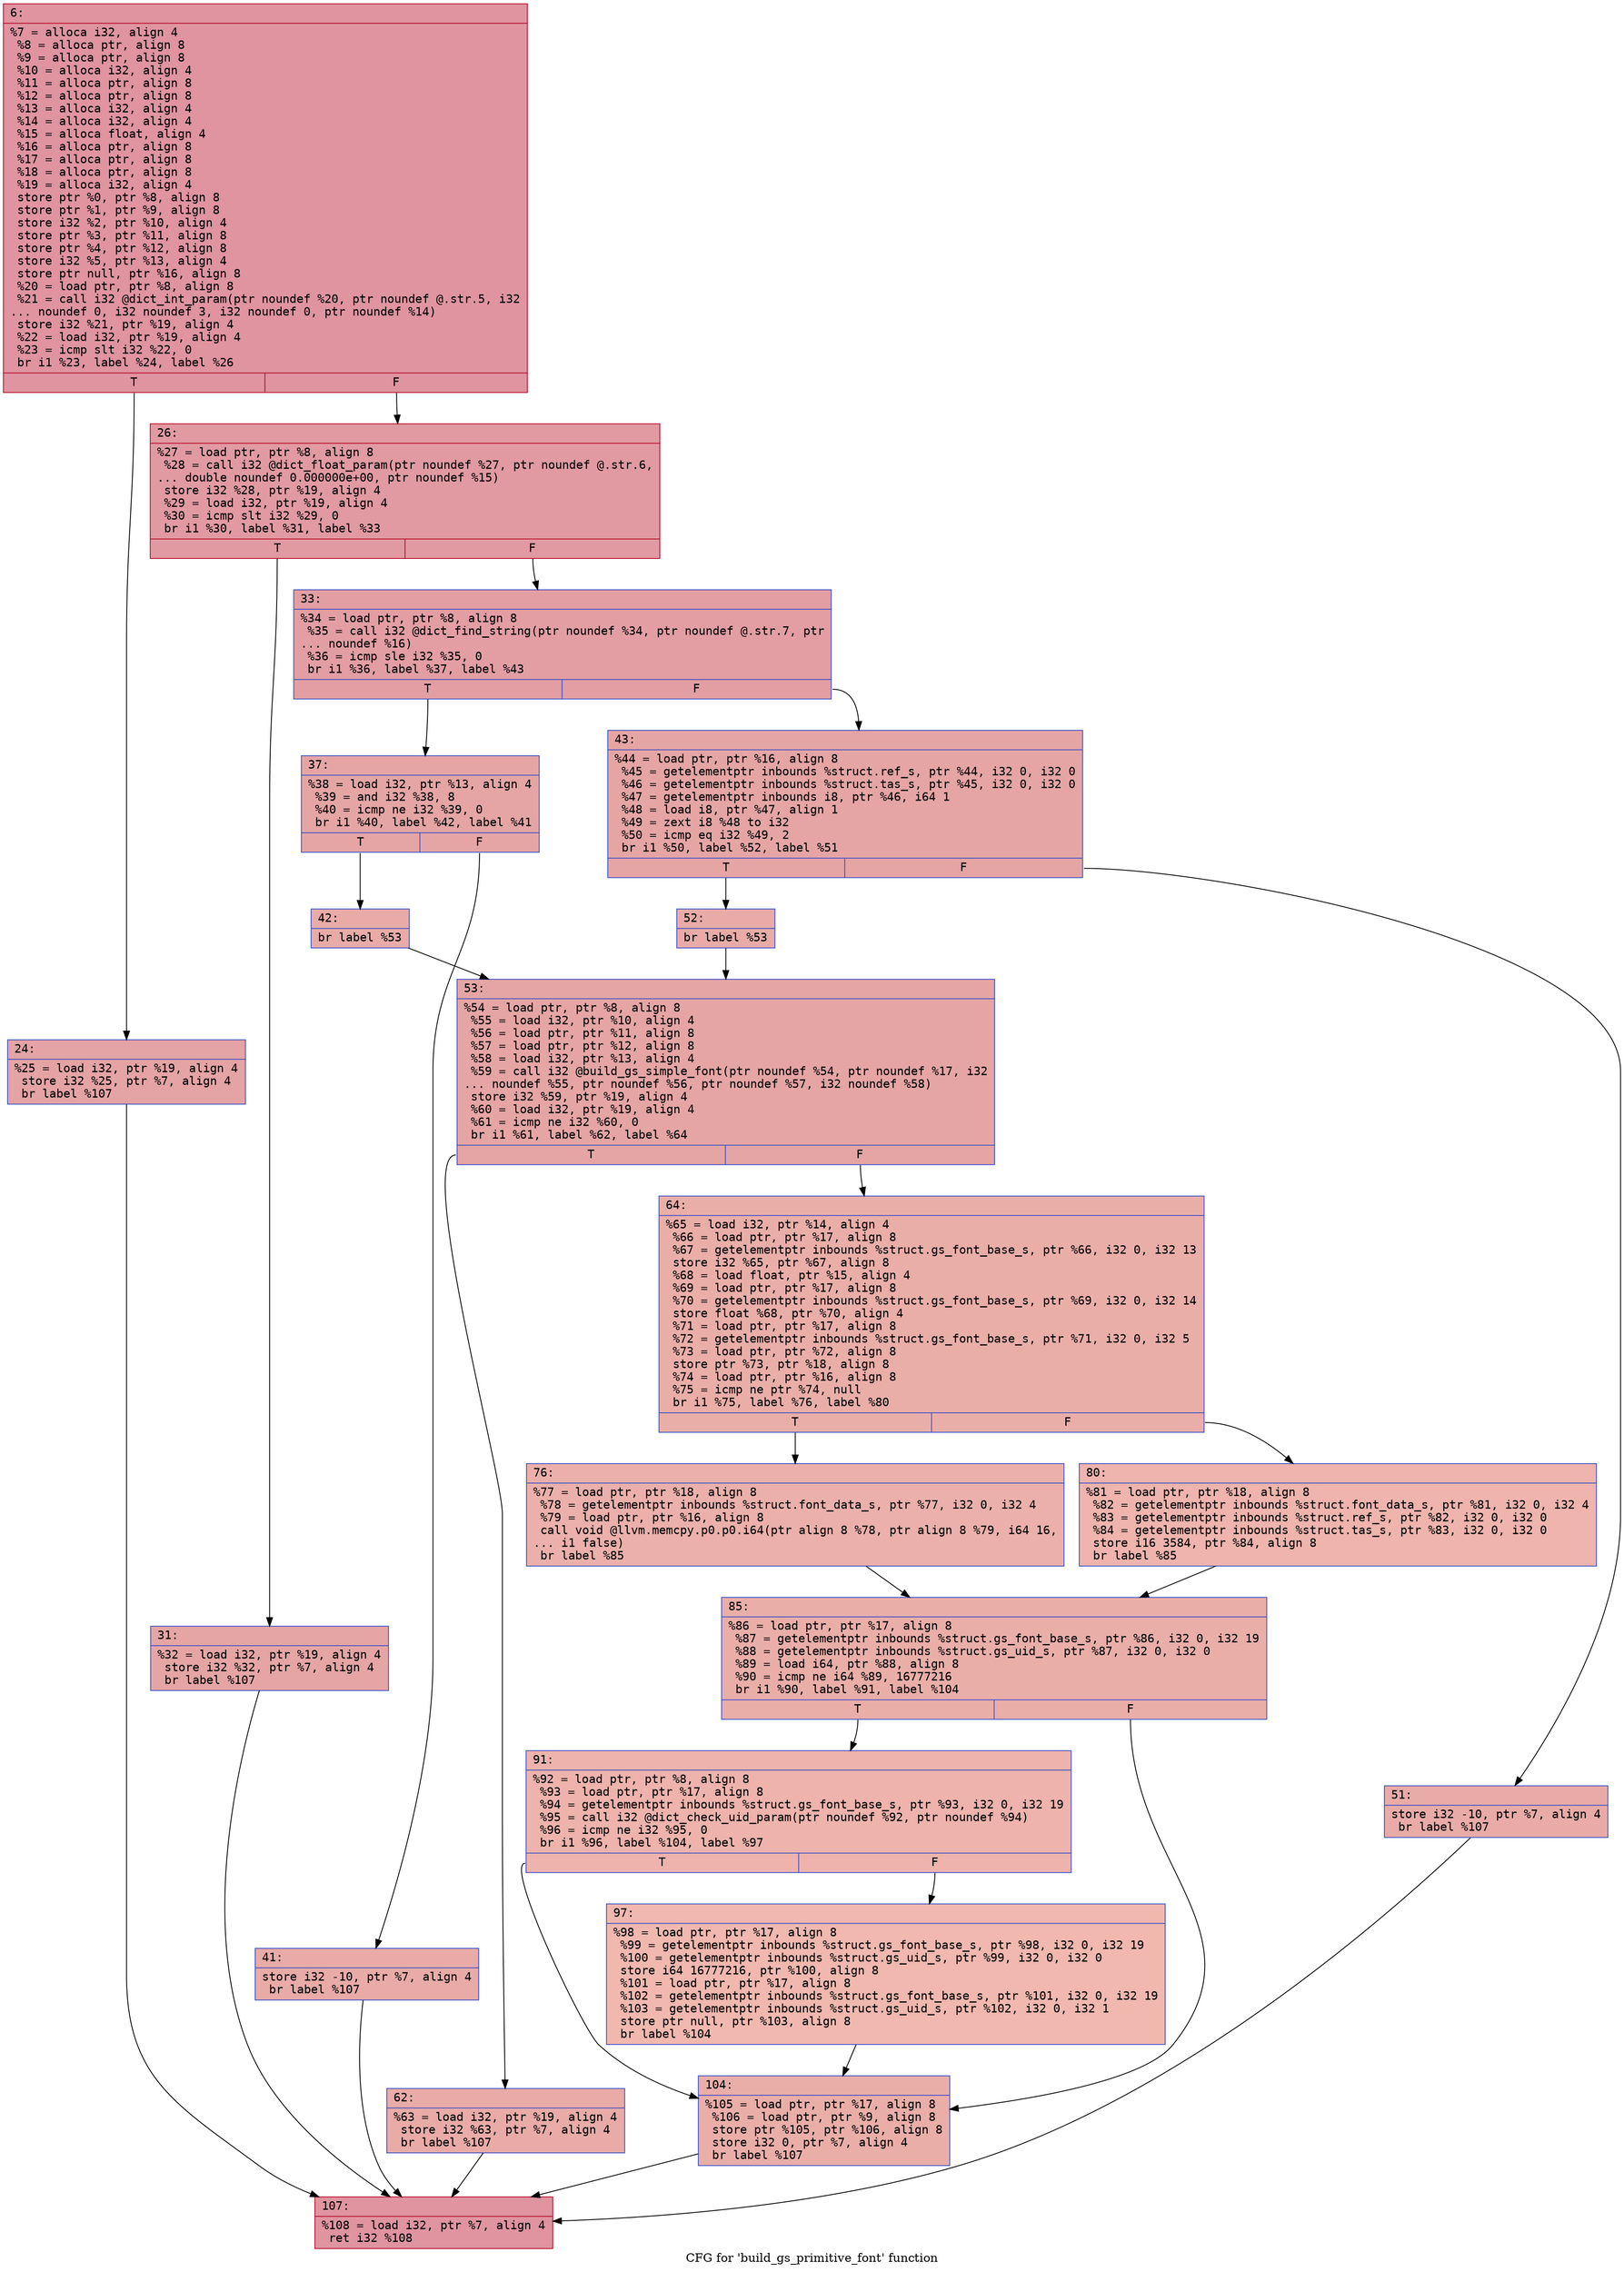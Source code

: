 digraph "CFG for 'build_gs_primitive_font' function" {
	label="CFG for 'build_gs_primitive_font' function";

	Node0x600001b178e0 [shape=record,color="#b70d28ff", style=filled, fillcolor="#b70d2870" fontname="Courier",label="{6:\l|  %7 = alloca i32, align 4\l  %8 = alloca ptr, align 8\l  %9 = alloca ptr, align 8\l  %10 = alloca i32, align 4\l  %11 = alloca ptr, align 8\l  %12 = alloca ptr, align 8\l  %13 = alloca i32, align 4\l  %14 = alloca i32, align 4\l  %15 = alloca float, align 4\l  %16 = alloca ptr, align 8\l  %17 = alloca ptr, align 8\l  %18 = alloca ptr, align 8\l  %19 = alloca i32, align 4\l  store ptr %0, ptr %8, align 8\l  store ptr %1, ptr %9, align 8\l  store i32 %2, ptr %10, align 4\l  store ptr %3, ptr %11, align 8\l  store ptr %4, ptr %12, align 8\l  store i32 %5, ptr %13, align 4\l  store ptr null, ptr %16, align 8\l  %20 = load ptr, ptr %8, align 8\l  %21 = call i32 @dict_int_param(ptr noundef %20, ptr noundef @.str.5, i32\l... noundef 0, i32 noundef 3, i32 noundef 0, ptr noundef %14)\l  store i32 %21, ptr %19, align 4\l  %22 = load i32, ptr %19, align 4\l  %23 = icmp slt i32 %22, 0\l  br i1 %23, label %24, label %26\l|{<s0>T|<s1>F}}"];
	Node0x600001b178e0:s0 -> Node0x600001b17930[tooltip="6 -> 24\nProbability 37.50%" ];
	Node0x600001b178e0:s1 -> Node0x600001b17980[tooltip="6 -> 26\nProbability 62.50%" ];
	Node0x600001b17930 [shape=record,color="#3d50c3ff", style=filled, fillcolor="#c32e3170" fontname="Courier",label="{24:\l|  %25 = load i32, ptr %19, align 4\l  store i32 %25, ptr %7, align 4\l  br label %107\l}"];
	Node0x600001b17930 -> Node0x600001b17f20[tooltip="24 -> 107\nProbability 100.00%" ];
	Node0x600001b17980 [shape=record,color="#b70d28ff", style=filled, fillcolor="#bb1b2c70" fontname="Courier",label="{26:\l|  %27 = load ptr, ptr %8, align 8\l  %28 = call i32 @dict_float_param(ptr noundef %27, ptr noundef @.str.6,\l... double noundef 0.000000e+00, ptr noundef %15)\l  store i32 %28, ptr %19, align 4\l  %29 = load i32, ptr %19, align 4\l  %30 = icmp slt i32 %29, 0\l  br i1 %30, label %31, label %33\l|{<s0>T|<s1>F}}"];
	Node0x600001b17980:s0 -> Node0x600001b179d0[tooltip="26 -> 31\nProbability 37.50%" ];
	Node0x600001b17980:s1 -> Node0x600001b17a20[tooltip="26 -> 33\nProbability 62.50%" ];
	Node0x600001b179d0 [shape=record,color="#3d50c3ff", style=filled, fillcolor="#c5333470" fontname="Courier",label="{31:\l|  %32 = load i32, ptr %19, align 4\l  store i32 %32, ptr %7, align 4\l  br label %107\l}"];
	Node0x600001b179d0 -> Node0x600001b17f20[tooltip="31 -> 107\nProbability 100.00%" ];
	Node0x600001b17a20 [shape=record,color="#3d50c3ff", style=filled, fillcolor="#be242e70" fontname="Courier",label="{33:\l|  %34 = load ptr, ptr %8, align 8\l  %35 = call i32 @dict_find_string(ptr noundef %34, ptr noundef @.str.7, ptr\l... noundef %16)\l  %36 = icmp sle i32 %35, 0\l  br i1 %36, label %37, label %43\l|{<s0>T|<s1>F}}"];
	Node0x600001b17a20:s0 -> Node0x600001b17a70[tooltip="33 -> 37\nProbability 50.00%" ];
	Node0x600001b17a20:s1 -> Node0x600001b17b60[tooltip="33 -> 43\nProbability 50.00%" ];
	Node0x600001b17a70 [shape=record,color="#3d50c3ff", style=filled, fillcolor="#c5333470" fontname="Courier",label="{37:\l|  %38 = load i32, ptr %13, align 4\l  %39 = and i32 %38, 8\l  %40 = icmp ne i32 %39, 0\l  br i1 %40, label %42, label %41\l|{<s0>T|<s1>F}}"];
	Node0x600001b17a70:s0 -> Node0x600001b17b10[tooltip="37 -> 42\nProbability 50.00%" ];
	Node0x600001b17a70:s1 -> Node0x600001b17ac0[tooltip="37 -> 41\nProbability 50.00%" ];
	Node0x600001b17ac0 [shape=record,color="#3d50c3ff", style=filled, fillcolor="#cc403a70" fontname="Courier",label="{41:\l|  store i32 -10, ptr %7, align 4\l  br label %107\l}"];
	Node0x600001b17ac0 -> Node0x600001b17f20[tooltip="41 -> 107\nProbability 100.00%" ];
	Node0x600001b17b10 [shape=record,color="#3d50c3ff", style=filled, fillcolor="#cc403a70" fontname="Courier",label="{42:\l|  br label %53\l}"];
	Node0x600001b17b10 -> Node0x600001b17c50[tooltip="42 -> 53\nProbability 100.00%" ];
	Node0x600001b17b60 [shape=record,color="#3d50c3ff", style=filled, fillcolor="#c5333470" fontname="Courier",label="{43:\l|  %44 = load ptr, ptr %16, align 8\l  %45 = getelementptr inbounds %struct.ref_s, ptr %44, i32 0, i32 0\l  %46 = getelementptr inbounds %struct.tas_s, ptr %45, i32 0, i32 0\l  %47 = getelementptr inbounds i8, ptr %46, i64 1\l  %48 = load i8, ptr %47, align 1\l  %49 = zext i8 %48 to i32\l  %50 = icmp eq i32 %49, 2\l  br i1 %50, label %52, label %51\l|{<s0>T|<s1>F}}"];
	Node0x600001b17b60:s0 -> Node0x600001b17c00[tooltip="43 -> 52\nProbability 50.00%" ];
	Node0x600001b17b60:s1 -> Node0x600001b17bb0[tooltip="43 -> 51\nProbability 50.00%" ];
	Node0x600001b17bb0 [shape=record,color="#3d50c3ff", style=filled, fillcolor="#cc403a70" fontname="Courier",label="{51:\l|  store i32 -10, ptr %7, align 4\l  br label %107\l}"];
	Node0x600001b17bb0 -> Node0x600001b17f20[tooltip="51 -> 107\nProbability 100.00%" ];
	Node0x600001b17c00 [shape=record,color="#3d50c3ff", style=filled, fillcolor="#cc403a70" fontname="Courier",label="{52:\l|  br label %53\l}"];
	Node0x600001b17c00 -> Node0x600001b17c50[tooltip="52 -> 53\nProbability 100.00%" ];
	Node0x600001b17c50 [shape=record,color="#3d50c3ff", style=filled, fillcolor="#c5333470" fontname="Courier",label="{53:\l|  %54 = load ptr, ptr %8, align 8\l  %55 = load i32, ptr %10, align 4\l  %56 = load ptr, ptr %11, align 8\l  %57 = load ptr, ptr %12, align 8\l  %58 = load i32, ptr %13, align 4\l  %59 = call i32 @build_gs_simple_font(ptr noundef %54, ptr noundef %17, i32\l... noundef %55, ptr noundef %56, ptr noundef %57, i32 noundef %58)\l  store i32 %59, ptr %19, align 4\l  %60 = load i32, ptr %19, align 4\l  %61 = icmp ne i32 %60, 0\l  br i1 %61, label %62, label %64\l|{<s0>T|<s1>F}}"];
	Node0x600001b17c50:s0 -> Node0x600001b17ca0[tooltip="53 -> 62\nProbability 62.50%" ];
	Node0x600001b17c50:s1 -> Node0x600001b17cf0[tooltip="53 -> 64\nProbability 37.50%" ];
	Node0x600001b17ca0 [shape=record,color="#3d50c3ff", style=filled, fillcolor="#cc403a70" fontname="Courier",label="{62:\l|  %63 = load i32, ptr %19, align 4\l  store i32 %63, ptr %7, align 4\l  br label %107\l}"];
	Node0x600001b17ca0 -> Node0x600001b17f20[tooltip="62 -> 107\nProbability 100.00%" ];
	Node0x600001b17cf0 [shape=record,color="#3d50c3ff", style=filled, fillcolor="#d0473d70" fontname="Courier",label="{64:\l|  %65 = load i32, ptr %14, align 4\l  %66 = load ptr, ptr %17, align 8\l  %67 = getelementptr inbounds %struct.gs_font_base_s, ptr %66, i32 0, i32 13\l  store i32 %65, ptr %67, align 8\l  %68 = load float, ptr %15, align 4\l  %69 = load ptr, ptr %17, align 8\l  %70 = getelementptr inbounds %struct.gs_font_base_s, ptr %69, i32 0, i32 14\l  store float %68, ptr %70, align 4\l  %71 = load ptr, ptr %17, align 8\l  %72 = getelementptr inbounds %struct.gs_font_base_s, ptr %71, i32 0, i32 5\l  %73 = load ptr, ptr %72, align 8\l  store ptr %73, ptr %18, align 8\l  %74 = load ptr, ptr %16, align 8\l  %75 = icmp ne ptr %74, null\l  br i1 %75, label %76, label %80\l|{<s0>T|<s1>F}}"];
	Node0x600001b17cf0:s0 -> Node0x600001b17d40[tooltip="64 -> 76\nProbability 62.50%" ];
	Node0x600001b17cf0:s1 -> Node0x600001b17d90[tooltip="64 -> 80\nProbability 37.50%" ];
	Node0x600001b17d40 [shape=record,color="#3d50c3ff", style=filled, fillcolor="#d24b4070" fontname="Courier",label="{76:\l|  %77 = load ptr, ptr %18, align 8\l  %78 = getelementptr inbounds %struct.font_data_s, ptr %77, i32 0, i32 4\l  %79 = load ptr, ptr %16, align 8\l  call void @llvm.memcpy.p0.p0.i64(ptr align 8 %78, ptr align 8 %79, i64 16,\l... i1 false)\l  br label %85\l}"];
	Node0x600001b17d40 -> Node0x600001b17de0[tooltip="76 -> 85\nProbability 100.00%" ];
	Node0x600001b17d90 [shape=record,color="#3d50c3ff", style=filled, fillcolor="#d8564670" fontname="Courier",label="{80:\l|  %81 = load ptr, ptr %18, align 8\l  %82 = getelementptr inbounds %struct.font_data_s, ptr %81, i32 0, i32 4\l  %83 = getelementptr inbounds %struct.ref_s, ptr %82, i32 0, i32 0\l  %84 = getelementptr inbounds %struct.tas_s, ptr %83, i32 0, i32 0\l  store i16 3584, ptr %84, align 8\l  br label %85\l}"];
	Node0x600001b17d90 -> Node0x600001b17de0[tooltip="80 -> 85\nProbability 100.00%" ];
	Node0x600001b17de0 [shape=record,color="#3d50c3ff", style=filled, fillcolor="#d0473d70" fontname="Courier",label="{85:\l|  %86 = load ptr, ptr %17, align 8\l  %87 = getelementptr inbounds %struct.gs_font_base_s, ptr %86, i32 0, i32 19\l  %88 = getelementptr inbounds %struct.gs_uid_s, ptr %87, i32 0, i32 0\l  %89 = load i64, ptr %88, align 8\l  %90 = icmp ne i64 %89, 16777216\l  br i1 %90, label %91, label %104\l|{<s0>T|<s1>F}}"];
	Node0x600001b17de0:s0 -> Node0x600001b17e30[tooltip="85 -> 91\nProbability 50.00%" ];
	Node0x600001b17de0:s1 -> Node0x600001b17ed0[tooltip="85 -> 104\nProbability 50.00%" ];
	Node0x600001b17e30 [shape=record,color="#3d50c3ff", style=filled, fillcolor="#d6524470" fontname="Courier",label="{91:\l|  %92 = load ptr, ptr %8, align 8\l  %93 = load ptr, ptr %17, align 8\l  %94 = getelementptr inbounds %struct.gs_font_base_s, ptr %93, i32 0, i32 19\l  %95 = call i32 @dict_check_uid_param(ptr noundef %92, ptr noundef %94)\l  %96 = icmp ne i32 %95, 0\l  br i1 %96, label %104, label %97\l|{<s0>T|<s1>F}}"];
	Node0x600001b17e30:s0 -> Node0x600001b17ed0[tooltip="91 -> 104\nProbability 62.50%" ];
	Node0x600001b17e30:s1 -> Node0x600001b17e80[tooltip="91 -> 97\nProbability 37.50%" ];
	Node0x600001b17e80 [shape=record,color="#3d50c3ff", style=filled, fillcolor="#dc5d4a70" fontname="Courier",label="{97:\l|  %98 = load ptr, ptr %17, align 8\l  %99 = getelementptr inbounds %struct.gs_font_base_s, ptr %98, i32 0, i32 19\l  %100 = getelementptr inbounds %struct.gs_uid_s, ptr %99, i32 0, i32 0\l  store i64 16777216, ptr %100, align 8\l  %101 = load ptr, ptr %17, align 8\l  %102 = getelementptr inbounds %struct.gs_font_base_s, ptr %101, i32 0, i32 19\l  %103 = getelementptr inbounds %struct.gs_uid_s, ptr %102, i32 0, i32 1\l  store ptr null, ptr %103, align 8\l  br label %104\l}"];
	Node0x600001b17e80 -> Node0x600001b17ed0[tooltip="97 -> 104\nProbability 100.00%" ];
	Node0x600001b17ed0 [shape=record,color="#3d50c3ff", style=filled, fillcolor="#d0473d70" fontname="Courier",label="{104:\l|  %105 = load ptr, ptr %17, align 8\l  %106 = load ptr, ptr %9, align 8\l  store ptr %105, ptr %106, align 8\l  store i32 0, ptr %7, align 4\l  br label %107\l}"];
	Node0x600001b17ed0 -> Node0x600001b17f20[tooltip="104 -> 107\nProbability 100.00%" ];
	Node0x600001b17f20 [shape=record,color="#b70d28ff", style=filled, fillcolor="#b70d2870" fontname="Courier",label="{107:\l|  %108 = load i32, ptr %7, align 4\l  ret i32 %108\l}"];
}
